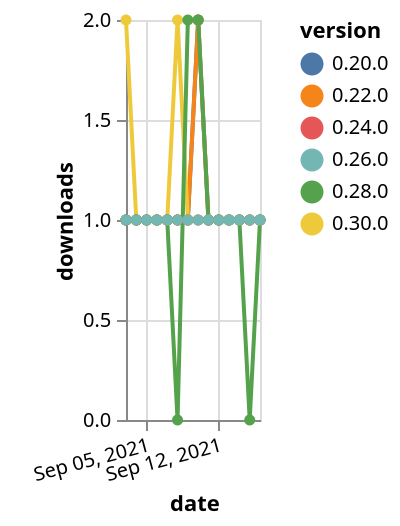 {"$schema": "https://vega.github.io/schema/vega-lite/v5.json", "description": "A simple bar chart with embedded data.", "data": {"values": [{"date": "2021-09-03", "total": 210, "delta": 1, "version": "0.20.0"}, {"date": "2021-09-04", "total": 211, "delta": 1, "version": "0.20.0"}, {"date": "2021-09-05", "total": 212, "delta": 1, "version": "0.20.0"}, {"date": "2021-09-06", "total": 213, "delta": 1, "version": "0.20.0"}, {"date": "2021-09-07", "total": 214, "delta": 1, "version": "0.20.0"}, {"date": "2021-09-08", "total": 215, "delta": 1, "version": "0.20.0"}, {"date": "2021-09-09", "total": 216, "delta": 1, "version": "0.20.0"}, {"date": "2021-09-10", "total": 218, "delta": 2, "version": "0.20.0"}, {"date": "2021-09-11", "total": 219, "delta": 1, "version": "0.20.0"}, {"date": "2021-09-12", "total": 220, "delta": 1, "version": "0.20.0"}, {"date": "2021-09-13", "total": 221, "delta": 1, "version": "0.20.0"}, {"date": "2021-09-14", "total": 222, "delta": 1, "version": "0.20.0"}, {"date": "2021-09-15", "total": 223, "delta": 1, "version": "0.20.0"}, {"date": "2021-09-16", "total": 224, "delta": 1, "version": "0.20.0"}, {"date": "2021-09-03", "total": 179, "delta": 1, "version": "0.22.0"}, {"date": "2021-09-04", "total": 180, "delta": 1, "version": "0.22.0"}, {"date": "2021-09-05", "total": 181, "delta": 1, "version": "0.22.0"}, {"date": "2021-09-06", "total": 182, "delta": 1, "version": "0.22.0"}, {"date": "2021-09-07", "total": 183, "delta": 1, "version": "0.22.0"}, {"date": "2021-09-08", "total": 184, "delta": 1, "version": "0.22.0"}, {"date": "2021-09-09", "total": 185, "delta": 1, "version": "0.22.0"}, {"date": "2021-09-10", "total": 187, "delta": 2, "version": "0.22.0"}, {"date": "2021-09-11", "total": 188, "delta": 1, "version": "0.22.0"}, {"date": "2021-09-12", "total": 189, "delta": 1, "version": "0.22.0"}, {"date": "2021-09-13", "total": 190, "delta": 1, "version": "0.22.0"}, {"date": "2021-09-14", "total": 191, "delta": 1, "version": "0.22.0"}, {"date": "2021-09-15", "total": 192, "delta": 1, "version": "0.22.0"}, {"date": "2021-09-16", "total": 193, "delta": 1, "version": "0.22.0"}, {"date": "2021-09-03", "total": 114, "delta": 2, "version": "0.30.0"}, {"date": "2021-09-04", "total": 115, "delta": 1, "version": "0.30.0"}, {"date": "2021-09-05", "total": 116, "delta": 1, "version": "0.30.0"}, {"date": "2021-09-06", "total": 117, "delta": 1, "version": "0.30.0"}, {"date": "2021-09-07", "total": 118, "delta": 1, "version": "0.30.0"}, {"date": "2021-09-08", "total": 120, "delta": 2, "version": "0.30.0"}, {"date": "2021-09-09", "total": 121, "delta": 1, "version": "0.30.0"}, {"date": "2021-09-10", "total": 122, "delta": 1, "version": "0.30.0"}, {"date": "2021-09-11", "total": 123, "delta": 1, "version": "0.30.0"}, {"date": "2021-09-12", "total": 124, "delta": 1, "version": "0.30.0"}, {"date": "2021-09-13", "total": 125, "delta": 1, "version": "0.30.0"}, {"date": "2021-09-14", "total": 126, "delta": 1, "version": "0.30.0"}, {"date": "2021-09-15", "total": 127, "delta": 1, "version": "0.30.0"}, {"date": "2021-09-16", "total": 128, "delta": 1, "version": "0.30.0"}, {"date": "2021-09-03", "total": 156, "delta": 1, "version": "0.24.0"}, {"date": "2021-09-04", "total": 157, "delta": 1, "version": "0.24.0"}, {"date": "2021-09-05", "total": 158, "delta": 1, "version": "0.24.0"}, {"date": "2021-09-06", "total": 159, "delta": 1, "version": "0.24.0"}, {"date": "2021-09-07", "total": 160, "delta": 1, "version": "0.24.0"}, {"date": "2021-09-08", "total": 161, "delta": 1, "version": "0.24.0"}, {"date": "2021-09-09", "total": 162, "delta": 1, "version": "0.24.0"}, {"date": "2021-09-10", "total": 163, "delta": 1, "version": "0.24.0"}, {"date": "2021-09-11", "total": 164, "delta": 1, "version": "0.24.0"}, {"date": "2021-09-12", "total": 165, "delta": 1, "version": "0.24.0"}, {"date": "2021-09-13", "total": 166, "delta": 1, "version": "0.24.0"}, {"date": "2021-09-14", "total": 167, "delta": 1, "version": "0.24.0"}, {"date": "2021-09-15", "total": 168, "delta": 1, "version": "0.24.0"}, {"date": "2021-09-16", "total": 169, "delta": 1, "version": "0.24.0"}, {"date": "2021-09-03", "total": 157, "delta": 1, "version": "0.28.0"}, {"date": "2021-09-04", "total": 158, "delta": 1, "version": "0.28.0"}, {"date": "2021-09-05", "total": 159, "delta": 1, "version": "0.28.0"}, {"date": "2021-09-06", "total": 160, "delta": 1, "version": "0.28.0"}, {"date": "2021-09-07", "total": 161, "delta": 1, "version": "0.28.0"}, {"date": "2021-09-08", "total": 161, "delta": 0, "version": "0.28.0"}, {"date": "2021-09-09", "total": 163, "delta": 2, "version": "0.28.0"}, {"date": "2021-09-10", "total": 165, "delta": 2, "version": "0.28.0"}, {"date": "2021-09-11", "total": 166, "delta": 1, "version": "0.28.0"}, {"date": "2021-09-12", "total": 167, "delta": 1, "version": "0.28.0"}, {"date": "2021-09-13", "total": 168, "delta": 1, "version": "0.28.0"}, {"date": "2021-09-14", "total": 169, "delta": 1, "version": "0.28.0"}, {"date": "2021-09-15", "total": 169, "delta": 0, "version": "0.28.0"}, {"date": "2021-09-16", "total": 170, "delta": 1, "version": "0.28.0"}, {"date": "2021-09-03", "total": 144, "delta": 1, "version": "0.26.0"}, {"date": "2021-09-04", "total": 145, "delta": 1, "version": "0.26.0"}, {"date": "2021-09-05", "total": 146, "delta": 1, "version": "0.26.0"}, {"date": "2021-09-06", "total": 147, "delta": 1, "version": "0.26.0"}, {"date": "2021-09-07", "total": 148, "delta": 1, "version": "0.26.0"}, {"date": "2021-09-08", "total": 149, "delta": 1, "version": "0.26.0"}, {"date": "2021-09-09", "total": 150, "delta": 1, "version": "0.26.0"}, {"date": "2021-09-10", "total": 151, "delta": 1, "version": "0.26.0"}, {"date": "2021-09-11", "total": 152, "delta": 1, "version": "0.26.0"}, {"date": "2021-09-12", "total": 153, "delta": 1, "version": "0.26.0"}, {"date": "2021-09-13", "total": 154, "delta": 1, "version": "0.26.0"}, {"date": "2021-09-14", "total": 155, "delta": 1, "version": "0.26.0"}, {"date": "2021-09-15", "total": 156, "delta": 1, "version": "0.26.0"}, {"date": "2021-09-16", "total": 157, "delta": 1, "version": "0.26.0"}]}, "width": "container", "mark": {"type": "line", "point": {"filled": true}}, "encoding": {"x": {"field": "date", "type": "temporal", "timeUnit": "yearmonthdate", "title": "date", "axis": {"labelAngle": -15}}, "y": {"field": "delta", "type": "quantitative", "title": "downloads"}, "color": {"field": "version", "type": "nominal"}, "tooltip": {"field": "delta"}}}